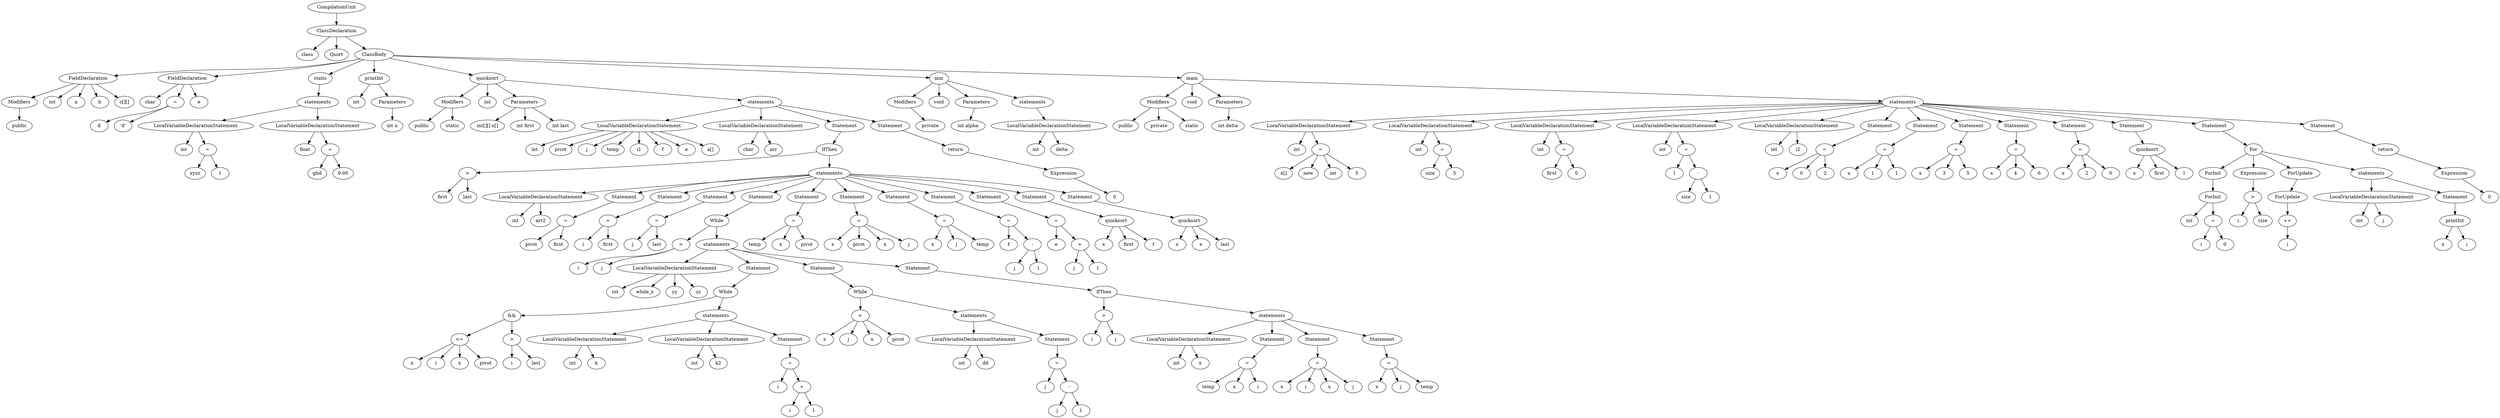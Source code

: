digraph AST{ 
Node0 [label ="CompilationUnit"]
Node1 [label ="ClassDeclaration"]
Node2 [label ="class"]
Node3 [label ="Qsort"]
Node4 [label ="ClassBody"]
Node5 [label ="FieldDeclaration"]
Node6 [label ="FieldDeclaration"]
Node7 [label ="static"]
Node8 [label ="printInt"]
Node9 [label ="quicksort"]
Node10 [label ="mm"]
Node11 [label ="main"]
Node12 [label ="Modifiers"]
Node13 [label ="int"]
Node14 [label ="a"]
Node15 [label ="b"]
Node16 [label ="c[][]"]
Node17 [label ="char"]
Node18 [label ="="]
Node19 [label ="e"]
Node20 [label ="statements"]
Node21 [label ="int"]
Node22 [label ="Parameters"]
Node23 [label ="Modifiers"]
Node24 [label ="int"]
Node25 [label ="Parameters"]
Node26 [label ="statements"]
Node27 [label ="Modifiers"]
Node28 [label ="void"]
Node29 [label ="Parameters"]
Node30 [label ="statements"]
Node31 [label ="Modifiers"]
Node32 [label ="void"]
Node33 [label ="Parameters"]
Node34 [label ="statements"]
Node35 [label ="public"]
Node36 [label ="d"]
Node37 [label ="'d'"]
Node38 [label ="LocalVariableDeclarationStatement"]
Node39 [label ="LocalVariableDeclarationStatement"]
Node40 [label ="int n"]
Node41 [label ="public"]
Node42 [label ="static"]
Node43 [label ="int[][] x[]"]
Node44 [label ="int first"]
Node45 [label ="int last"]
Node46 [label ="LocalVariableDeclarationStatement"]
Node47 [label ="LocalVariableDeclarationStatement"]
Node48 [label ="Statement"]
Node49 [label ="Statement"]
Node50 [label ="private"]
Node51 [label ="int alpha"]
Node52 [label ="LocalVariableDeclarationStatement"]
Node53 [label ="public"]
Node54 [label ="private"]
Node55 [label ="static"]
Node56 [label ="int delta"]
Node57 [label ="LocalVariableDeclarationStatement"]
Node58 [label ="LocalVariableDeclarationStatement"]
Node59 [label ="LocalVariableDeclarationStatement"]
Node60 [label ="LocalVariableDeclarationStatement"]
Node61 [label ="LocalVariableDeclarationStatement"]
Node62 [label ="Statement"]
Node63 [label ="Statement"]
Node64 [label ="Statement"]
Node65 [label ="Statement"]
Node66 [label ="Statement"]
Node67 [label ="Statement"]
Node68 [label ="Statement"]
Node69 [label ="Statement"]
Node70 [label ="int"]
Node71 [label ="="]
Node72 [label ="float"]
Node73 [label ="="]
Node74 [label ="int"]
Node75 [label ="pivot"]
Node76 [label ="j"]
Node77 [label ="temp"]
Node78 [label ="i1"]
Node79 [label ="f"]
Node80 [label ="e"]
Node81 [label ="a[]"]
Node82 [label ="char"]
Node83 [label ="arr"]
Node84 [label ="IfThen"]
Node85 [label ="return"]
Node86 [label ="int"]
Node87 [label ="delta"]
Node88 [label ="int"]
Node89 [label ="="]
Node90 [label ="int"]
Node91 [label ="="]
Node92 [label ="int"]
Node93 [label ="="]
Node94 [label ="int"]
Node95 [label ="="]
Node96 [label ="int"]
Node97 [label ="i2"]
Node98 [label ="="]
Node99 [label ="="]
Node100 [label ="="]
Node101 [label ="="]
Node102 [label ="="]
Node103 [label ="quicksort"]
Node104 [label ="For"]
Node105 [label ="return"]
Node106 [label ="xyzz"]
Node107 [label ="1"]
Node108 [label ="ghd"]
Node109 [label ="9.00"]
Node110 [label =">"]
Node111 [label ="statements"]
Node112 [label ="Expression"]
Node113 [label ="x[]"]
Node114 [label ="new"]
Node115 [label ="int"]
Node116 [label ="5"]
Node117 [label ="size"]
Node118 [label ="5"]
Node119 [label ="first"]
Node120 [label ="0"]
Node121 [label ="l"]
Node122 [label ="-"]
Node123 [label ="x"]
Node124 [label ="0"]
Node125 [label ="2"]
Node126 [label ="x"]
Node127 [label ="1"]
Node128 [label ="1"]
Node129 [label ="x"]
Node130 [label ="3"]
Node131 [label ="5"]
Node132 [label ="x"]
Node133 [label ="4"]
Node134 [label ="6"]
Node135 [label ="x"]
Node136 [label ="2"]
Node137 [label ="0"]
Node138 [label ="x"]
Node139 [label ="first"]
Node140 [label ="l"]
Node141 [label ="ForInit"]
Node142 [label ="Expression"]
Node143 [label ="ForUpdate"]
Node144 [label ="statements"]
Node145 [label ="Expression"]
Node146 [label ="first"]
Node147 [label ="last"]
Node148 [label ="LocalVariableDeclarationStatement"]
Node149 [label ="Statement"]
Node150 [label ="Statement"]
Node151 [label ="Statement"]
Node152 [label ="Statement"]
Node153 [label ="Statement"]
Node154 [label ="Statement"]
Node155 [label ="Statement"]
Node156 [label ="Statement"]
Node157 [label ="Statement"]
Node158 [label ="Statement"]
Node159 [label ="Statement"]
Node160 [label ="0"]
Node161 [label ="size"]
Node162 [label ="1"]
Node163 [label ="ForInit"]
Node164 [label =">"]
Node165 [label ="ForUpdate"]
Node166 [label ="LocalVariableDeclarationStatement"]
Node167 [label ="Statement"]
Node168 [label ="0"]
Node169 [label ="int"]
Node170 [label ="arr2"]
Node171 [label ="="]
Node172 [label ="="]
Node173 [label ="="]
Node174 [label ="While"]
Node175 [label ="="]
Node176 [label ="="]
Node177 [label ="="]
Node178 [label ="="]
Node179 [label ="="]
Node180 [label ="quicksort"]
Node181 [label ="quicksort"]
Node182 [label ="int"]
Node183 [label ="="]
Node184 [label ="i"]
Node185 [label ="size"]
Node186 [label ="++"]
Node187 [label ="int"]
Node188 [label ="j"]
Node189 [label ="printInt"]
Node190 [label ="pivot"]
Node191 [label ="first"]
Node192 [label ="i"]
Node193 [label ="first"]
Node194 [label ="j"]
Node195 [label ="last"]
Node196 [label =">"]
Node197 [label ="statements"]
Node198 [label ="temp"]
Node199 [label ="x"]
Node200 [label ="pivot"]
Node201 [label ="x"]
Node202 [label ="pivot"]
Node203 [label ="x"]
Node204 [label ="j"]
Node205 [label ="x"]
Node206 [label ="j"]
Node207 [label ="temp"]
Node208 [label ="f"]
Node209 [label ="-"]
Node210 [label ="e"]
Node211 [label ="+"]
Node212 [label ="x"]
Node213 [label ="first"]
Node214 [label ="f"]
Node215 [label ="x"]
Node216 [label ="e"]
Node217 [label ="last"]
Node218 [label ="i"]
Node219 [label ="0"]
Node220 [label ="i"]
Node221 [label ="x"]
Node222 [label ="i"]
Node223 [label ="i"]
Node224 [label ="j"]
Node225 [label ="LocalVariableDeclarationStatement"]
Node226 [label ="Statement"]
Node227 [label ="Statement"]
Node228 [label ="Statement"]
Node229 [label ="j"]
Node230 [label ="1"]
Node231 [label ="j"]
Node232 [label ="1"]
Node233 [label ="int"]
Node234 [label ="while_x"]
Node235 [label ="yy"]
Node236 [label ="zz"]
Node237 [label ="While"]
Node238 [label ="While"]
Node239 [label ="IfThen"]
Node240 [label ="&&"]
Node241 [label ="statements"]
Node242 [label ="<"]
Node243 [label ="statements"]
Node244 [label =">"]
Node245 [label ="statements"]
Node246 [label ="<="]
Node247 [label =">"]
Node248 [label ="LocalVariableDeclarationStatement"]
Node249 [label ="LocalVariableDeclarationStatement"]
Node250 [label ="Statement"]
Node251 [label ="x"]
Node252 [label ="j"]
Node253 [label ="x"]
Node254 [label ="pivot"]
Node255 [label ="LocalVariableDeclarationStatement"]
Node256 [label ="Statement"]
Node257 [label ="i"]
Node258 [label ="j"]
Node259 [label ="LocalVariableDeclarationStatement"]
Node260 [label ="Statement"]
Node261 [label ="Statement"]
Node262 [label ="Statement"]
Node263 [label ="x"]
Node264 [label ="i"]
Node265 [label ="x"]
Node266 [label ="pivot"]
Node267 [label ="i"]
Node268 [label ="last"]
Node269 [label ="int"]
Node270 [label ="k"]
Node271 [label ="int"]
Node272 [label ="k2"]
Node273 [label ="="]
Node274 [label ="int"]
Node275 [label ="dd"]
Node276 [label ="="]
Node277 [label ="int"]
Node278 [label ="x"]
Node279 [label ="="]
Node280 [label ="="]
Node281 [label ="="]
Node282 [label ="i"]
Node283 [label ="+"]
Node284 [label ="j"]
Node285 [label ="-"]
Node286 [label ="temp"]
Node287 [label ="x"]
Node288 [label ="i"]
Node289 [label ="x"]
Node290 [label ="i"]
Node291 [label ="x"]
Node292 [label ="j"]
Node293 [label ="x"]
Node294 [label ="j"]
Node295 [label ="temp"]
Node296 [label ="i"]
Node297 [label ="1"]
Node298 [label ="j"]
Node299 [label ="1"]
Node0 -> {Node1}
Node1 -> {Node2,Node3,Node4}
Node2 -> {}
Node3 -> {}
Node4 -> {Node5,Node6,Node7,Node8,Node9,Node10,Node11}
Node5 -> {Node12,Node13,Node14,Node15,Node16}
Node6 -> {Node17,Node18,Node19}
Node7 -> {Node20}
Node8 -> {Node21,Node22}
Node9 -> {Node23,Node24,Node25,Node26}
Node10 -> {Node27,Node28,Node29,Node30}
Node11 -> {Node31,Node32,Node33,Node34}
Node12 -> {Node35}
Node13 -> {}
Node14 -> {}
Node15 -> {}
Node16 -> {}
Node17 -> {}
Node18 -> {Node36,Node37}
Node19 -> {}
Node20 -> {Node38,Node39}
Node21 -> {}
Node22 -> {Node40}
Node23 -> {Node41,Node42}
Node24 -> {}
Node25 -> {Node43,Node44,Node45}
Node26 -> {Node46,Node47,Node48,Node49}
Node27 -> {Node50}
Node28 -> {}
Node29 -> {Node51}
Node30 -> {Node52}
Node31 -> {Node53,Node54,Node55}
Node32 -> {}
Node33 -> {Node56}
Node34 -> {Node57,Node58,Node59,Node60,Node61,Node62,Node63,Node64,Node65,Node66,Node67,Node68,Node69}
Node35 -> {}
Node36 -> {}
Node37 -> {}
Node38 -> {Node70,Node71}
Node39 -> {Node72,Node73}
Node40 -> {}
Node41 -> {}
Node42 -> {}
Node43 -> {}
Node44 -> {}
Node45 -> {}
Node46 -> {Node74,Node75,Node76,Node77,Node78,Node79,Node80,Node81}
Node47 -> {Node82,Node83}
Node48 -> {Node84}
Node49 -> {Node85}
Node50 -> {}
Node51 -> {}
Node52 -> {Node86,Node87}
Node53 -> {}
Node54 -> {}
Node55 -> {}
Node56 -> {}
Node57 -> {Node88,Node89}
Node58 -> {Node90,Node91}
Node59 -> {Node92,Node93}
Node60 -> {Node94,Node95}
Node61 -> {Node96,Node97}
Node62 -> {Node98}
Node63 -> {Node99}
Node64 -> {Node100}
Node65 -> {Node101}
Node66 -> {Node102}
Node67 -> {Node103}
Node68 -> {Node104}
Node69 -> {Node105}
Node70 -> {}
Node71 -> {Node106,Node107}
Node72 -> {}
Node73 -> {Node108,Node109}
Node74 -> {}
Node75 -> {}
Node76 -> {}
Node77 -> {}
Node78 -> {}
Node79 -> {}
Node80 -> {}
Node81 -> {}
Node82 -> {}
Node83 -> {}
Node84 -> {Node110,Node111}
Node85 -> {Node112}
Node86 -> {}
Node87 -> {}
Node88 -> {}
Node89 -> {Node113,Node114,Node115,Node116}
Node90 -> {}
Node91 -> {Node117,Node118}
Node92 -> {}
Node93 -> {Node119,Node120}
Node94 -> {}
Node95 -> {Node121,Node122}
Node96 -> {}
Node97 -> {}
Node98 -> {Node123,Node124,Node125}
Node99 -> {Node126,Node127,Node128}
Node100 -> {Node129,Node130,Node131}
Node101 -> {Node132,Node133,Node134}
Node102 -> {Node135,Node136,Node137}
Node103 -> {Node138,Node139,Node140}
Node104 -> {Node141,Node142,Node143,Node144}
Node105 -> {Node145}
Node106 -> {}
Node107 -> {}
Node108 -> {}
Node109 -> {}
Node110 -> {Node146,Node147}
Node111 -> {Node148,Node149,Node150,Node151,Node152,Node153,Node154,Node155,Node156,Node157,Node158,Node159}
Node112 -> {Node160}
Node113 -> {}
Node114 -> {}
Node115 -> {}
Node116 -> {}
Node117 -> {}
Node118 -> {}
Node119 -> {}
Node120 -> {}
Node121 -> {}
Node122 -> {Node161,Node162}
Node123 -> {}
Node124 -> {}
Node125 -> {}
Node126 -> {}
Node127 -> {}
Node128 -> {}
Node129 -> {}
Node130 -> {}
Node131 -> {}
Node132 -> {}
Node133 -> {}
Node134 -> {}
Node135 -> {}
Node136 -> {}
Node137 -> {}
Node138 -> {}
Node139 -> {}
Node140 -> {}
Node141 -> {Node163}
Node142 -> {Node164}
Node143 -> {Node165}
Node144 -> {Node166,Node167}
Node145 -> {Node168}
Node146 -> {}
Node147 -> {}
Node148 -> {Node169,Node170}
Node149 -> {Node171}
Node150 -> {Node172}
Node151 -> {Node173}
Node152 -> {Node174}
Node153 -> {Node175}
Node154 -> {Node176}
Node155 -> {Node177}
Node156 -> {Node178}
Node157 -> {Node179}
Node158 -> {Node180}
Node159 -> {Node181}
Node160 -> {}
Node161 -> {}
Node162 -> {}
Node163 -> {Node182,Node183}
Node164 -> {Node184,Node185}
Node165 -> {Node186}
Node166 -> {Node187,Node188}
Node167 -> {Node189}
Node168 -> {}
Node169 -> {}
Node170 -> {}
Node171 -> {Node190,Node191}
Node172 -> {Node192,Node193}
Node173 -> {Node194,Node195}
Node174 -> {Node196,Node197}
Node175 -> {Node198,Node199,Node200}
Node176 -> {Node201,Node202,Node203,Node204}
Node177 -> {Node205,Node206,Node207}
Node178 -> {Node208,Node209}
Node179 -> {Node210,Node211}
Node180 -> {Node212,Node213,Node214}
Node181 -> {Node215,Node216,Node217}
Node182 -> {}
Node183 -> {Node218,Node219}
Node184 -> {}
Node185 -> {}
Node186 -> {Node220}
Node187 -> {}
Node188 -> {}
Node189 -> {Node221,Node222}
Node190 -> {}
Node191 -> {}
Node192 -> {}
Node193 -> {}
Node194 -> {}
Node195 -> {}
Node196 -> {Node223,Node224}
Node197 -> {Node225,Node226,Node227,Node228}
Node198 -> {}
Node199 -> {}
Node200 -> {}
Node201 -> {}
Node202 -> {}
Node203 -> {}
Node204 -> {}
Node205 -> {}
Node206 -> {}
Node207 -> {}
Node208 -> {}
Node209 -> {Node229,Node230}
Node210 -> {}
Node211 -> {Node231,Node232}
Node212 -> {}
Node213 -> {}
Node214 -> {}
Node215 -> {}
Node216 -> {}
Node217 -> {}
Node218 -> {}
Node219 -> {}
Node220 -> {}
Node221 -> {}
Node222 -> {}
Node223 -> {}
Node224 -> {}
Node225 -> {Node233,Node234,Node235,Node236}
Node226 -> {Node237}
Node227 -> {Node238}
Node228 -> {Node239}
Node229 -> {}
Node230 -> {}
Node231 -> {}
Node232 -> {}
Node233 -> {}
Node234 -> {}
Node235 -> {}
Node236 -> {}
Node237 -> {Node240,Node241}
Node238 -> {Node242,Node243}
Node239 -> {Node244,Node245}
Node240 -> {Node246,Node247}
Node241 -> {Node248,Node249,Node250}
Node242 -> {Node251,Node252,Node253,Node254}
Node243 -> {Node255,Node256}
Node244 -> {Node257,Node258}
Node245 -> {Node259,Node260,Node261,Node262}
Node246 -> {Node263,Node264,Node265,Node266}
Node247 -> {Node267,Node268}
Node248 -> {Node269,Node270}
Node249 -> {Node271,Node272}
Node250 -> {Node273}
Node251 -> {}
Node252 -> {}
Node253 -> {}
Node254 -> {}
Node255 -> {Node274,Node275}
Node256 -> {Node276}
Node257 -> {}
Node258 -> {}
Node259 -> {Node277,Node278}
Node260 -> {Node279}
Node261 -> {Node280}
Node262 -> {Node281}
Node263 -> {}
Node264 -> {}
Node265 -> {}
Node266 -> {}
Node267 -> {}
Node268 -> {}
Node269 -> {}
Node270 -> {}
Node271 -> {}
Node272 -> {}
Node273 -> {Node282,Node283}
Node274 -> {}
Node275 -> {}
Node276 -> {Node284,Node285}
Node277 -> {}
Node278 -> {}
Node279 -> {Node286,Node287,Node288}
Node280 -> {Node289,Node290,Node291,Node292}
Node281 -> {Node293,Node294,Node295}
Node282 -> {}
Node283 -> {Node296,Node297}
Node284 -> {}
Node285 -> {Node298,Node299}
Node286 -> {}
Node287 -> {}
Node288 -> {}
Node289 -> {}
Node290 -> {}
Node291 -> {}
Node292 -> {}
Node293 -> {}
Node294 -> {}
Node295 -> {}
Node296 -> {}
Node297 -> {}
Node298 -> {}
Node299 -> {}
} 
